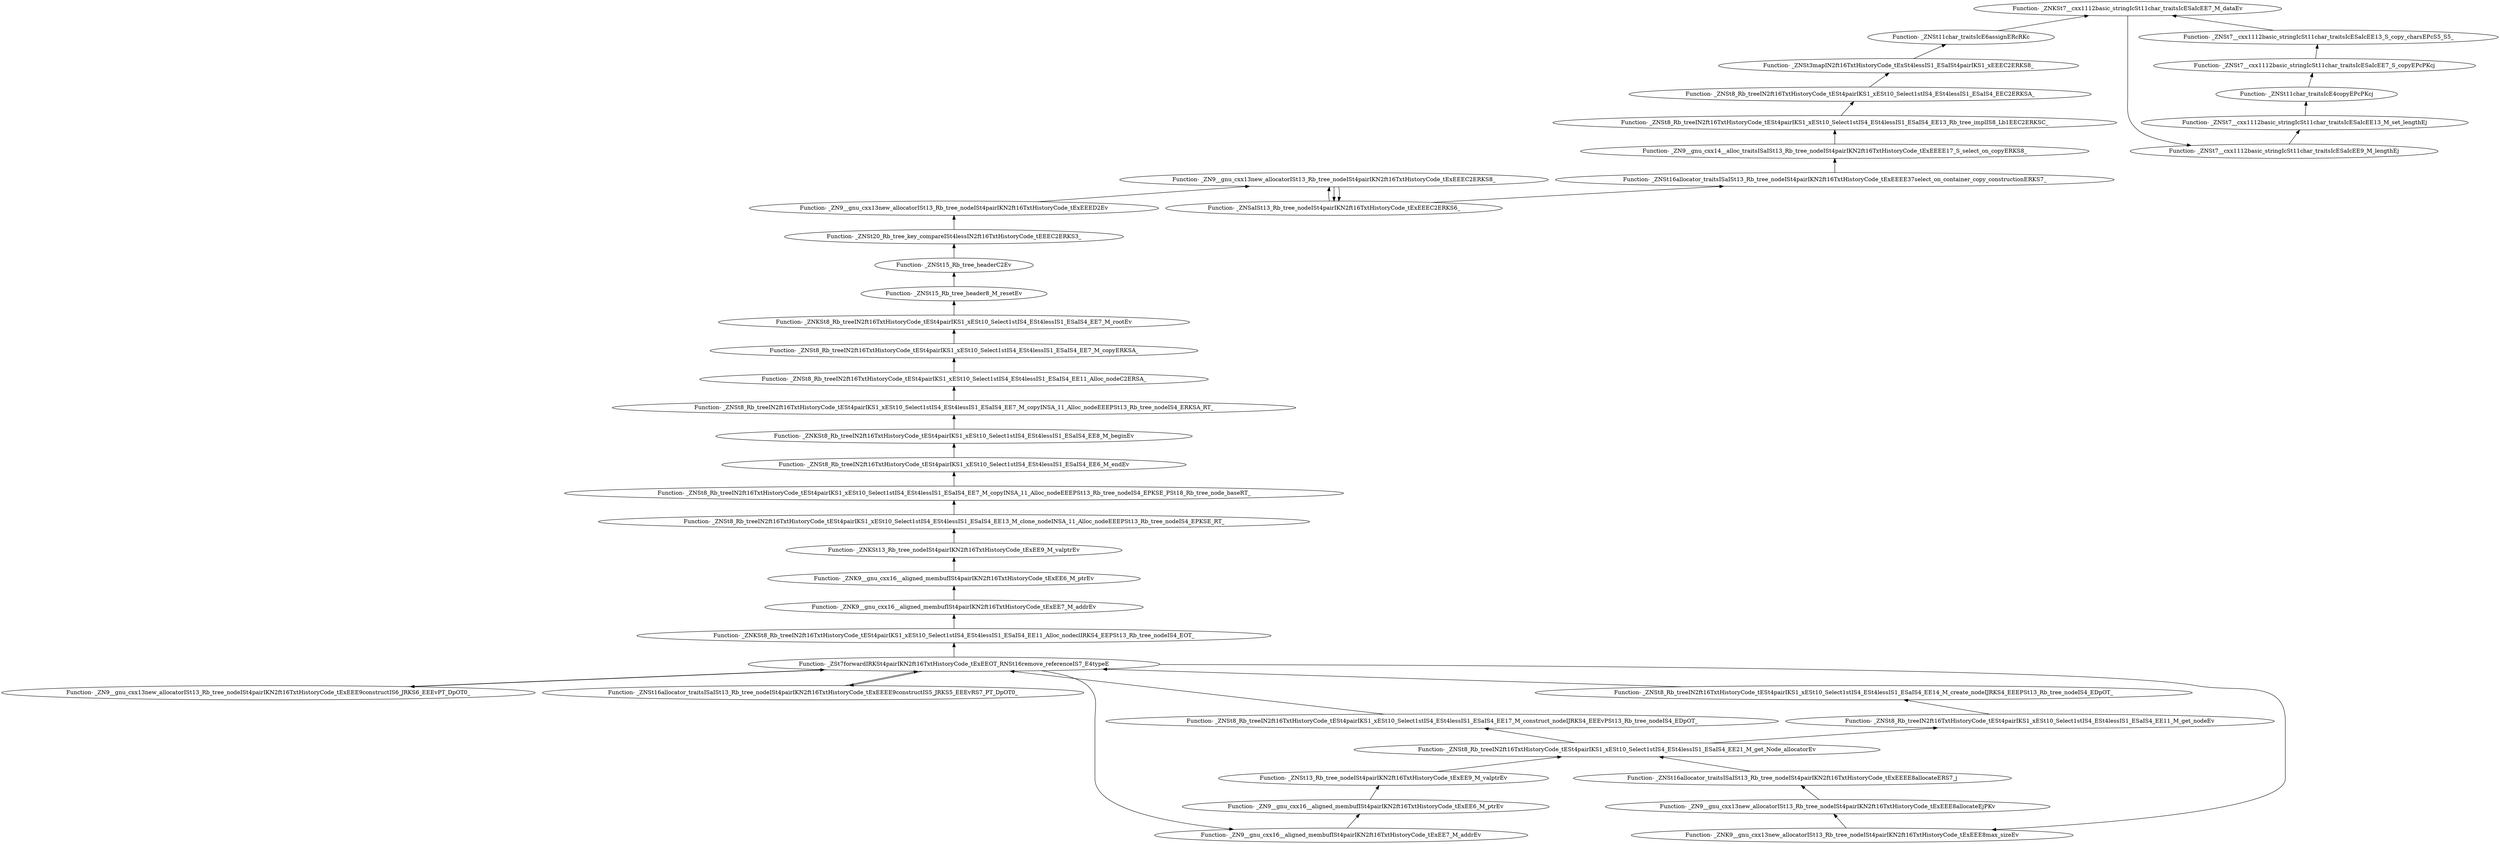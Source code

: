 digraph {
	"Function- _ZSt7forwardIRKSt4pairIKN2ft16TxtHistoryCode_tExEEOT_RNSt16remove_referenceIS7_E4typeE"
	"Function- _ZN9__gnu_cxx13new_allocatorISt13_Rb_tree_nodeISt4pairIKN2ft16TxtHistoryCode_tExEEE9constructIS6_JRKS6_EEEvPT_DpOT0_"
	"Function- _ZN9__gnu_cxx13new_allocatorISt13_Rb_tree_nodeISt4pairIKN2ft16TxtHistoryCode_tExEEE9constructIS6_JRKS6_EEEvPT_DpOT0_" -> "Function- _ZSt7forwardIRKSt4pairIKN2ft16TxtHistoryCode_tExEEOT_RNSt16remove_referenceIS7_E4typeE" [dir=back]
	"Function- _ZSt7forwardIRKSt4pairIKN2ft16TxtHistoryCode_tExEEOT_RNSt16remove_referenceIS7_E4typeE"
	"Function- _ZSt7forwardIRKSt4pairIKN2ft16TxtHistoryCode_tExEEOT_RNSt16remove_referenceIS7_E4typeE" -> "Function- _ZN9__gnu_cxx13new_allocatorISt13_Rb_tree_nodeISt4pairIKN2ft16TxtHistoryCode_tExEEE9constructIS6_JRKS6_EEEvPT_DpOT0_" [dir=back]
	"Function- _ZNSt16allocator_traitsISaISt13_Rb_tree_nodeISt4pairIKN2ft16TxtHistoryCode_tExEEEE9constructIS5_JRKS5_EEEvRS7_PT_DpOT0_"
	"Function- _ZNSt16allocator_traitsISaISt13_Rb_tree_nodeISt4pairIKN2ft16TxtHistoryCode_tExEEEE9constructIS5_JRKS5_EEEvRS7_PT_DpOT0_" -> "Function- _ZSt7forwardIRKSt4pairIKN2ft16TxtHistoryCode_tExEEOT_RNSt16remove_referenceIS7_E4typeE" [dir=back]
	"Function- _ZSt7forwardIRKSt4pairIKN2ft16TxtHistoryCode_tExEEOT_RNSt16remove_referenceIS7_E4typeE"
	"Function- _ZSt7forwardIRKSt4pairIKN2ft16TxtHistoryCode_tExEEOT_RNSt16remove_referenceIS7_E4typeE" -> "Function- _ZNSt16allocator_traitsISaISt13_Rb_tree_nodeISt4pairIKN2ft16TxtHistoryCode_tExEEEE9constructIS5_JRKS5_EEEvRS7_PT_DpOT0_" [dir=back]
	"Function- _ZN9__gnu_cxx16__aligned_membufISt4pairIKN2ft16TxtHistoryCode_tExEE7_M_addrEv"
	"Function- _ZN9__gnu_cxx16__aligned_membufISt4pairIKN2ft16TxtHistoryCode_tExEE7_M_addrEv" -> "Function- _ZSt7forwardIRKSt4pairIKN2ft16TxtHistoryCode_tExEEOT_RNSt16remove_referenceIS7_E4typeE" [dir=back]
	"Function- _ZN9__gnu_cxx16__aligned_membufISt4pairIKN2ft16TxtHistoryCode_tExEE6_M_ptrEv"
	"Function- _ZN9__gnu_cxx16__aligned_membufISt4pairIKN2ft16TxtHistoryCode_tExEE6_M_ptrEv" -> "Function- _ZN9__gnu_cxx16__aligned_membufISt4pairIKN2ft16TxtHistoryCode_tExEE7_M_addrEv" [dir=back]
	"Function- _ZNSt13_Rb_tree_nodeISt4pairIKN2ft16TxtHistoryCode_tExEE9_M_valptrEv"
	"Function- _ZNSt13_Rb_tree_nodeISt4pairIKN2ft16TxtHistoryCode_tExEE9_M_valptrEv" -> "Function- _ZN9__gnu_cxx16__aligned_membufISt4pairIKN2ft16TxtHistoryCode_tExEE6_M_ptrEv" [dir=back]
	"Function- _ZNSt8_Rb_treeIN2ft16TxtHistoryCode_tESt4pairIKS1_xESt10_Select1stIS4_ESt4lessIS1_ESaIS4_EE21_M_get_Node_allocatorEv"
	"Function- _ZNSt8_Rb_treeIN2ft16TxtHistoryCode_tESt4pairIKS1_xESt10_Select1stIS4_ESt4lessIS1_ESaIS4_EE21_M_get_Node_allocatorEv" -> "Function- _ZNSt13_Rb_tree_nodeISt4pairIKN2ft16TxtHistoryCode_tExEE9_M_valptrEv" [dir=back]
	"Function- _ZNSt8_Rb_treeIN2ft16TxtHistoryCode_tESt4pairIKS1_xESt10_Select1stIS4_ESt4lessIS1_ESaIS4_EE17_M_construct_nodeIJRKS4_EEEvPSt13_Rb_tree_nodeIS4_EDpOT_"
	"Function- _ZNSt8_Rb_treeIN2ft16TxtHistoryCode_tESt4pairIKS1_xESt10_Select1stIS4_ESt4lessIS1_ESaIS4_EE17_M_construct_nodeIJRKS4_EEEvPSt13_Rb_tree_nodeIS4_EDpOT_" -> "Function- _ZNSt8_Rb_treeIN2ft16TxtHistoryCode_tESt4pairIKS1_xESt10_Select1stIS4_ESt4lessIS1_ESaIS4_EE21_M_get_Node_allocatorEv" [dir=back]
	"Function- _ZSt7forwardIRKSt4pairIKN2ft16TxtHistoryCode_tExEEOT_RNSt16remove_referenceIS7_E4typeE"
	"Function- _ZSt7forwardIRKSt4pairIKN2ft16TxtHistoryCode_tExEEOT_RNSt16remove_referenceIS7_E4typeE" -> "Function- _ZNSt8_Rb_treeIN2ft16TxtHistoryCode_tESt4pairIKS1_xESt10_Select1stIS4_ESt4lessIS1_ESaIS4_EE17_M_construct_nodeIJRKS4_EEEvPSt13_Rb_tree_nodeIS4_EDpOT_" [dir=back]
	"Function- _ZNK9__gnu_cxx13new_allocatorISt13_Rb_tree_nodeISt4pairIKN2ft16TxtHistoryCode_tExEEE8max_sizeEv"
	"Function- _ZNK9__gnu_cxx13new_allocatorISt13_Rb_tree_nodeISt4pairIKN2ft16TxtHistoryCode_tExEEE8max_sizeEv" -> "Function- _ZSt7forwardIRKSt4pairIKN2ft16TxtHistoryCode_tExEEOT_RNSt16remove_referenceIS7_E4typeE" [dir=back]
	"Function- _ZN9__gnu_cxx13new_allocatorISt13_Rb_tree_nodeISt4pairIKN2ft16TxtHistoryCode_tExEEE8allocateEjPKv"
	"Function- _ZN9__gnu_cxx13new_allocatorISt13_Rb_tree_nodeISt4pairIKN2ft16TxtHistoryCode_tExEEE8allocateEjPKv" -> "Function- _ZNK9__gnu_cxx13new_allocatorISt13_Rb_tree_nodeISt4pairIKN2ft16TxtHistoryCode_tExEEE8max_sizeEv" [dir=back]
	"Function- _ZNSt16allocator_traitsISaISt13_Rb_tree_nodeISt4pairIKN2ft16TxtHistoryCode_tExEEEE8allocateERS7_j"
	"Function- _ZNSt16allocator_traitsISaISt13_Rb_tree_nodeISt4pairIKN2ft16TxtHistoryCode_tExEEEE8allocateERS7_j" -> "Function- _ZN9__gnu_cxx13new_allocatorISt13_Rb_tree_nodeISt4pairIKN2ft16TxtHistoryCode_tExEEE8allocateEjPKv" [dir=back]
	"Function- _ZNSt8_Rb_treeIN2ft16TxtHistoryCode_tESt4pairIKS1_xESt10_Select1stIS4_ESt4lessIS1_ESaIS4_EE21_M_get_Node_allocatorEv"
	"Function- _ZNSt8_Rb_treeIN2ft16TxtHistoryCode_tESt4pairIKS1_xESt10_Select1stIS4_ESt4lessIS1_ESaIS4_EE21_M_get_Node_allocatorEv" -> "Function- _ZNSt16allocator_traitsISaISt13_Rb_tree_nodeISt4pairIKN2ft16TxtHistoryCode_tExEEEE8allocateERS7_j" [dir=back]
	"Function- _ZNSt8_Rb_treeIN2ft16TxtHistoryCode_tESt4pairIKS1_xESt10_Select1stIS4_ESt4lessIS1_ESaIS4_EE11_M_get_nodeEv"
	"Function- _ZNSt8_Rb_treeIN2ft16TxtHistoryCode_tESt4pairIKS1_xESt10_Select1stIS4_ESt4lessIS1_ESaIS4_EE11_M_get_nodeEv" -> "Function- _ZNSt8_Rb_treeIN2ft16TxtHistoryCode_tESt4pairIKS1_xESt10_Select1stIS4_ESt4lessIS1_ESaIS4_EE21_M_get_Node_allocatorEv" [dir=back]
	"Function- _ZNSt8_Rb_treeIN2ft16TxtHistoryCode_tESt4pairIKS1_xESt10_Select1stIS4_ESt4lessIS1_ESaIS4_EE14_M_create_nodeIJRKS4_EEEPSt13_Rb_tree_nodeIS4_EDpOT_"
	"Function- _ZNSt8_Rb_treeIN2ft16TxtHistoryCode_tESt4pairIKS1_xESt10_Select1stIS4_ESt4lessIS1_ESaIS4_EE14_M_create_nodeIJRKS4_EEEPSt13_Rb_tree_nodeIS4_EDpOT_" -> "Function- _ZNSt8_Rb_treeIN2ft16TxtHistoryCode_tESt4pairIKS1_xESt10_Select1stIS4_ESt4lessIS1_ESaIS4_EE11_M_get_nodeEv" [dir=back]
	"Function- _ZSt7forwardIRKSt4pairIKN2ft16TxtHistoryCode_tExEEOT_RNSt16remove_referenceIS7_E4typeE"
	"Function- _ZSt7forwardIRKSt4pairIKN2ft16TxtHistoryCode_tExEEOT_RNSt16remove_referenceIS7_E4typeE" -> "Function- _ZNSt8_Rb_treeIN2ft16TxtHistoryCode_tESt4pairIKS1_xESt10_Select1stIS4_ESt4lessIS1_ESaIS4_EE14_M_create_nodeIJRKS4_EEEPSt13_Rb_tree_nodeIS4_EDpOT_" [dir=back]
	"Function- _ZNKSt8_Rb_treeIN2ft16TxtHistoryCode_tESt4pairIKS1_xESt10_Select1stIS4_ESt4lessIS1_ESaIS4_EE11_Alloc_nodeclIRKS4_EEPSt13_Rb_tree_nodeIS4_EOT_"
	"Function- _ZNKSt8_Rb_treeIN2ft16TxtHistoryCode_tESt4pairIKS1_xESt10_Select1stIS4_ESt4lessIS1_ESaIS4_EE11_Alloc_nodeclIRKS4_EEPSt13_Rb_tree_nodeIS4_EOT_" -> "Function- _ZSt7forwardIRKSt4pairIKN2ft16TxtHistoryCode_tExEEOT_RNSt16remove_referenceIS7_E4typeE" [dir=back]
	"Function- _ZNK9__gnu_cxx16__aligned_membufISt4pairIKN2ft16TxtHistoryCode_tExEE7_M_addrEv"
	"Function- _ZNK9__gnu_cxx16__aligned_membufISt4pairIKN2ft16TxtHistoryCode_tExEE7_M_addrEv" -> "Function- _ZNKSt8_Rb_treeIN2ft16TxtHistoryCode_tESt4pairIKS1_xESt10_Select1stIS4_ESt4lessIS1_ESaIS4_EE11_Alloc_nodeclIRKS4_EEPSt13_Rb_tree_nodeIS4_EOT_" [dir=back]
	"Function- _ZNK9__gnu_cxx16__aligned_membufISt4pairIKN2ft16TxtHistoryCode_tExEE6_M_ptrEv"
	"Function- _ZNK9__gnu_cxx16__aligned_membufISt4pairIKN2ft16TxtHistoryCode_tExEE6_M_ptrEv" -> "Function- _ZNK9__gnu_cxx16__aligned_membufISt4pairIKN2ft16TxtHistoryCode_tExEE7_M_addrEv" [dir=back]
	"Function- _ZNKSt13_Rb_tree_nodeISt4pairIKN2ft16TxtHistoryCode_tExEE9_M_valptrEv"
	"Function- _ZNKSt13_Rb_tree_nodeISt4pairIKN2ft16TxtHistoryCode_tExEE9_M_valptrEv" -> "Function- _ZNK9__gnu_cxx16__aligned_membufISt4pairIKN2ft16TxtHistoryCode_tExEE6_M_ptrEv" [dir=back]
	"Function- _ZNSt8_Rb_treeIN2ft16TxtHistoryCode_tESt4pairIKS1_xESt10_Select1stIS4_ESt4lessIS1_ESaIS4_EE13_M_clone_nodeINSA_11_Alloc_nodeEEEPSt13_Rb_tree_nodeIS4_EPKSE_RT_"
	"Function- _ZNSt8_Rb_treeIN2ft16TxtHistoryCode_tESt4pairIKS1_xESt10_Select1stIS4_ESt4lessIS1_ESaIS4_EE13_M_clone_nodeINSA_11_Alloc_nodeEEEPSt13_Rb_tree_nodeIS4_EPKSE_RT_" -> "Function- _ZNKSt13_Rb_tree_nodeISt4pairIKN2ft16TxtHistoryCode_tExEE9_M_valptrEv" [dir=back]
	"Function- _ZNSt8_Rb_treeIN2ft16TxtHistoryCode_tESt4pairIKS1_xESt10_Select1stIS4_ESt4lessIS1_ESaIS4_EE7_M_copyINSA_11_Alloc_nodeEEEPSt13_Rb_tree_nodeIS4_EPKSE_PSt18_Rb_tree_node_baseRT_"
	"Function- _ZNSt8_Rb_treeIN2ft16TxtHistoryCode_tESt4pairIKS1_xESt10_Select1stIS4_ESt4lessIS1_ESaIS4_EE7_M_copyINSA_11_Alloc_nodeEEEPSt13_Rb_tree_nodeIS4_EPKSE_PSt18_Rb_tree_node_baseRT_" -> "Function- _ZNSt8_Rb_treeIN2ft16TxtHistoryCode_tESt4pairIKS1_xESt10_Select1stIS4_ESt4lessIS1_ESaIS4_EE13_M_clone_nodeINSA_11_Alloc_nodeEEEPSt13_Rb_tree_nodeIS4_EPKSE_RT_" [dir=back]
	"Function- _ZNSt8_Rb_treeIN2ft16TxtHistoryCode_tESt4pairIKS1_xESt10_Select1stIS4_ESt4lessIS1_ESaIS4_EE6_M_endEv"
	"Function- _ZNSt8_Rb_treeIN2ft16TxtHistoryCode_tESt4pairIKS1_xESt10_Select1stIS4_ESt4lessIS1_ESaIS4_EE6_M_endEv" -> "Function- _ZNSt8_Rb_treeIN2ft16TxtHistoryCode_tESt4pairIKS1_xESt10_Select1stIS4_ESt4lessIS1_ESaIS4_EE7_M_copyINSA_11_Alloc_nodeEEEPSt13_Rb_tree_nodeIS4_EPKSE_PSt18_Rb_tree_node_baseRT_" [dir=back]
	"Function- _ZNKSt8_Rb_treeIN2ft16TxtHistoryCode_tESt4pairIKS1_xESt10_Select1stIS4_ESt4lessIS1_ESaIS4_EE8_M_beginEv"
	"Function- _ZNKSt8_Rb_treeIN2ft16TxtHistoryCode_tESt4pairIKS1_xESt10_Select1stIS4_ESt4lessIS1_ESaIS4_EE8_M_beginEv" -> "Function- _ZNSt8_Rb_treeIN2ft16TxtHistoryCode_tESt4pairIKS1_xESt10_Select1stIS4_ESt4lessIS1_ESaIS4_EE6_M_endEv" [dir=back]
	"Function- _ZNSt8_Rb_treeIN2ft16TxtHistoryCode_tESt4pairIKS1_xESt10_Select1stIS4_ESt4lessIS1_ESaIS4_EE7_M_copyINSA_11_Alloc_nodeEEEPSt13_Rb_tree_nodeIS4_ERKSA_RT_"
	"Function- _ZNSt8_Rb_treeIN2ft16TxtHistoryCode_tESt4pairIKS1_xESt10_Select1stIS4_ESt4lessIS1_ESaIS4_EE7_M_copyINSA_11_Alloc_nodeEEEPSt13_Rb_tree_nodeIS4_ERKSA_RT_" -> "Function- _ZNKSt8_Rb_treeIN2ft16TxtHistoryCode_tESt4pairIKS1_xESt10_Select1stIS4_ESt4lessIS1_ESaIS4_EE8_M_beginEv" [dir=back]
	"Function- _ZNSt8_Rb_treeIN2ft16TxtHistoryCode_tESt4pairIKS1_xESt10_Select1stIS4_ESt4lessIS1_ESaIS4_EE11_Alloc_nodeC2ERSA_"
	"Function- _ZNSt8_Rb_treeIN2ft16TxtHistoryCode_tESt4pairIKS1_xESt10_Select1stIS4_ESt4lessIS1_ESaIS4_EE11_Alloc_nodeC2ERSA_" -> "Function- _ZNSt8_Rb_treeIN2ft16TxtHistoryCode_tESt4pairIKS1_xESt10_Select1stIS4_ESt4lessIS1_ESaIS4_EE7_M_copyINSA_11_Alloc_nodeEEEPSt13_Rb_tree_nodeIS4_ERKSA_RT_" [dir=back]
	"Function- _ZNSt8_Rb_treeIN2ft16TxtHistoryCode_tESt4pairIKS1_xESt10_Select1stIS4_ESt4lessIS1_ESaIS4_EE7_M_copyERKSA_"
	"Function- _ZNSt8_Rb_treeIN2ft16TxtHistoryCode_tESt4pairIKS1_xESt10_Select1stIS4_ESt4lessIS1_ESaIS4_EE7_M_copyERKSA_" -> "Function- _ZNSt8_Rb_treeIN2ft16TxtHistoryCode_tESt4pairIKS1_xESt10_Select1stIS4_ESt4lessIS1_ESaIS4_EE11_Alloc_nodeC2ERSA_" [dir=back]
	"Function- _ZNKSt8_Rb_treeIN2ft16TxtHistoryCode_tESt4pairIKS1_xESt10_Select1stIS4_ESt4lessIS1_ESaIS4_EE7_M_rootEv"
	"Function- _ZNKSt8_Rb_treeIN2ft16TxtHistoryCode_tESt4pairIKS1_xESt10_Select1stIS4_ESt4lessIS1_ESaIS4_EE7_M_rootEv" -> "Function- _ZNSt8_Rb_treeIN2ft16TxtHistoryCode_tESt4pairIKS1_xESt10_Select1stIS4_ESt4lessIS1_ESaIS4_EE7_M_copyERKSA_" [dir=back]
	"Function- _ZNSt15_Rb_tree_header8_M_resetEv"
	"Function- _ZNSt15_Rb_tree_header8_M_resetEv" -> "Function- _ZNKSt8_Rb_treeIN2ft16TxtHistoryCode_tESt4pairIKS1_xESt10_Select1stIS4_ESt4lessIS1_ESaIS4_EE7_M_rootEv" [dir=back]
	"Function- _ZNSt15_Rb_tree_headerC2Ev"
	"Function- _ZNSt15_Rb_tree_headerC2Ev" -> "Function- _ZNSt15_Rb_tree_header8_M_resetEv" [dir=back]
	"Function- _ZNSt20_Rb_tree_key_compareISt4lessIN2ft16TxtHistoryCode_tEEEC2ERKS3_"
	"Function- _ZNSt20_Rb_tree_key_compareISt4lessIN2ft16TxtHistoryCode_tEEEC2ERKS3_" -> "Function- _ZNSt15_Rb_tree_headerC2Ev" [dir=back]
	"Function- _ZN9__gnu_cxx13new_allocatorISt13_Rb_tree_nodeISt4pairIKN2ft16TxtHistoryCode_tExEEED2Ev"
	"Function- _ZN9__gnu_cxx13new_allocatorISt13_Rb_tree_nodeISt4pairIKN2ft16TxtHistoryCode_tExEEED2Ev" -> "Function- _ZNSt20_Rb_tree_key_compareISt4lessIN2ft16TxtHistoryCode_tEEEC2ERKS3_" [dir=back]
	"Function- _ZN9__gnu_cxx13new_allocatorISt13_Rb_tree_nodeISt4pairIKN2ft16TxtHistoryCode_tExEEEC2ERKS8_"
	"Function- _ZN9__gnu_cxx13new_allocatorISt13_Rb_tree_nodeISt4pairIKN2ft16TxtHistoryCode_tExEEEC2ERKS8_" -> "Function- _ZN9__gnu_cxx13new_allocatorISt13_Rb_tree_nodeISt4pairIKN2ft16TxtHistoryCode_tExEEED2Ev" [dir=back]
	"Function- _ZNSaISt13_Rb_tree_nodeISt4pairIKN2ft16TxtHistoryCode_tExEEEC2ERKS6_"
	"Function- _ZNSaISt13_Rb_tree_nodeISt4pairIKN2ft16TxtHistoryCode_tExEEEC2ERKS6_" -> "Function- _ZN9__gnu_cxx13new_allocatorISt13_Rb_tree_nodeISt4pairIKN2ft16TxtHistoryCode_tExEEEC2ERKS8_" [dir=back]
	"Function- _ZN9__gnu_cxx13new_allocatorISt13_Rb_tree_nodeISt4pairIKN2ft16TxtHistoryCode_tExEEEC2ERKS8_"
	"Function- _ZN9__gnu_cxx13new_allocatorISt13_Rb_tree_nodeISt4pairIKN2ft16TxtHistoryCode_tExEEEC2ERKS8_" -> "Function- _ZNSaISt13_Rb_tree_nodeISt4pairIKN2ft16TxtHistoryCode_tExEEEC2ERKS6_" [dir=back]
	"Function- _ZNSaISt13_Rb_tree_nodeISt4pairIKN2ft16TxtHistoryCode_tExEEEC2ERKS6_"
	"Function- _ZNSaISt13_Rb_tree_nodeISt4pairIKN2ft16TxtHistoryCode_tExEEEC2ERKS6_" -> "Function- _ZN9__gnu_cxx13new_allocatorISt13_Rb_tree_nodeISt4pairIKN2ft16TxtHistoryCode_tExEEEC2ERKS8_" [dir=back]
	"Function- _ZNSt16allocator_traitsISaISt13_Rb_tree_nodeISt4pairIKN2ft16TxtHistoryCode_tExEEEE37select_on_container_copy_constructionERKS7_"
	"Function- _ZNSt16allocator_traitsISaISt13_Rb_tree_nodeISt4pairIKN2ft16TxtHistoryCode_tExEEEE37select_on_container_copy_constructionERKS7_" -> "Function- _ZNSaISt13_Rb_tree_nodeISt4pairIKN2ft16TxtHistoryCode_tExEEEC2ERKS6_" [dir=back]
	"Function- _ZN9__gnu_cxx14__alloc_traitsISaISt13_Rb_tree_nodeISt4pairIKN2ft16TxtHistoryCode_tExEEEE17_S_select_on_copyERKS8_"
	"Function- _ZN9__gnu_cxx14__alloc_traitsISaISt13_Rb_tree_nodeISt4pairIKN2ft16TxtHistoryCode_tExEEEE17_S_select_on_copyERKS8_" -> "Function- _ZNSt16allocator_traitsISaISt13_Rb_tree_nodeISt4pairIKN2ft16TxtHistoryCode_tExEEEE37select_on_container_copy_constructionERKS7_" [dir=back]
	"Function- _ZNSt8_Rb_treeIN2ft16TxtHistoryCode_tESt4pairIKS1_xESt10_Select1stIS4_ESt4lessIS1_ESaIS4_EE13_Rb_tree_implIS8_Lb1EEC2ERKSC_"
	"Function- _ZNSt8_Rb_treeIN2ft16TxtHistoryCode_tESt4pairIKS1_xESt10_Select1stIS4_ESt4lessIS1_ESaIS4_EE13_Rb_tree_implIS8_Lb1EEC2ERKSC_" -> "Function- _ZN9__gnu_cxx14__alloc_traitsISaISt13_Rb_tree_nodeISt4pairIKN2ft16TxtHistoryCode_tExEEEE17_S_select_on_copyERKS8_" [dir=back]
	"Function- _ZNSt8_Rb_treeIN2ft16TxtHistoryCode_tESt4pairIKS1_xESt10_Select1stIS4_ESt4lessIS1_ESaIS4_EEC2ERKSA_"
	"Function- _ZNSt8_Rb_treeIN2ft16TxtHistoryCode_tESt4pairIKS1_xESt10_Select1stIS4_ESt4lessIS1_ESaIS4_EEC2ERKSA_" -> "Function- _ZNSt8_Rb_treeIN2ft16TxtHistoryCode_tESt4pairIKS1_xESt10_Select1stIS4_ESt4lessIS1_ESaIS4_EE13_Rb_tree_implIS8_Lb1EEC2ERKSC_" [dir=back]
	"Function- _ZNSt3mapIN2ft16TxtHistoryCode_tExSt4lessIS1_ESaISt4pairIKS1_xEEEC2ERKS8_"
	"Function- _ZNSt3mapIN2ft16TxtHistoryCode_tExSt4lessIS1_ESaISt4pairIKS1_xEEEC2ERKS8_" -> "Function- _ZNSt8_Rb_treeIN2ft16TxtHistoryCode_tESt4pairIKS1_xESt10_Select1stIS4_ESt4lessIS1_ESaIS4_EEC2ERKSA_" [dir=back]
	"Function- _ZNSt11char_traitsIcE6assignERcRKc"
	"Function- _ZNSt11char_traitsIcE6assignERcRKc" -> "Function- _ZNSt3mapIN2ft16TxtHistoryCode_tExSt4lessIS1_ESaISt4pairIKS1_xEEEC2ERKS8_" [dir=back]
	"Function- _ZNKSt7__cxx1112basic_stringIcSt11char_traitsIcESaIcEE7_M_dataEv"
	"Function- _ZNKSt7__cxx1112basic_stringIcSt11char_traitsIcESaIcEE7_M_dataEv" -> "Function- _ZNSt11char_traitsIcE6assignERcRKc" [dir=back]
	"Function- _ZNSt7__cxx1112basic_stringIcSt11char_traitsIcESaIcEE9_M_lengthEj"
	"Function- _ZNSt7__cxx1112basic_stringIcSt11char_traitsIcESaIcEE9_M_lengthEj" -> "Function- _ZNKSt7__cxx1112basic_stringIcSt11char_traitsIcESaIcEE7_M_dataEv" [dir=back]
	"Function- _ZNSt7__cxx1112basic_stringIcSt11char_traitsIcESaIcEE13_M_set_lengthEj"
	"Function- _ZNSt7__cxx1112basic_stringIcSt11char_traitsIcESaIcEE13_M_set_lengthEj" -> "Function- _ZNSt7__cxx1112basic_stringIcSt11char_traitsIcESaIcEE9_M_lengthEj" [dir=back]
	"Function- _ZNSt11char_traitsIcE4copyEPcPKcj"
	"Function- _ZNSt11char_traitsIcE4copyEPcPKcj" -> "Function- _ZNSt7__cxx1112basic_stringIcSt11char_traitsIcESaIcEE13_M_set_lengthEj" [dir=back]
	"Function- _ZNSt7__cxx1112basic_stringIcSt11char_traitsIcESaIcEE7_S_copyEPcPKcj"
	"Function- _ZNSt7__cxx1112basic_stringIcSt11char_traitsIcESaIcEE7_S_copyEPcPKcj" -> "Function- _ZNSt11char_traitsIcE4copyEPcPKcj" [dir=back]
	"Function- _ZNSt7__cxx1112basic_stringIcSt11char_traitsIcESaIcEE13_S_copy_charsEPcS5_S5_"
	"Function- _ZNSt7__cxx1112basic_stringIcSt11char_traitsIcESaIcEE13_S_copy_charsEPcS5_S5_" -> "Function- _ZNSt7__cxx1112basic_stringIcSt11char_traitsIcESaIcEE7_S_copyEPcPKcj" [dir=back]
	"Function- _ZNKSt7__cxx1112basic_stringIcSt11char_traitsIcESaIcEE7_M_dataEv"
	"Function- _ZNKSt7__cxx1112basic_stringIcSt11char_traitsIcESaIcEE7_M_dataEv" -> "Function- _ZNSt7__cxx1112basic_stringIcSt11char_traitsIcESaIcEE13_S_copy_charsEPcS5_S5_" [dir=back]
}

